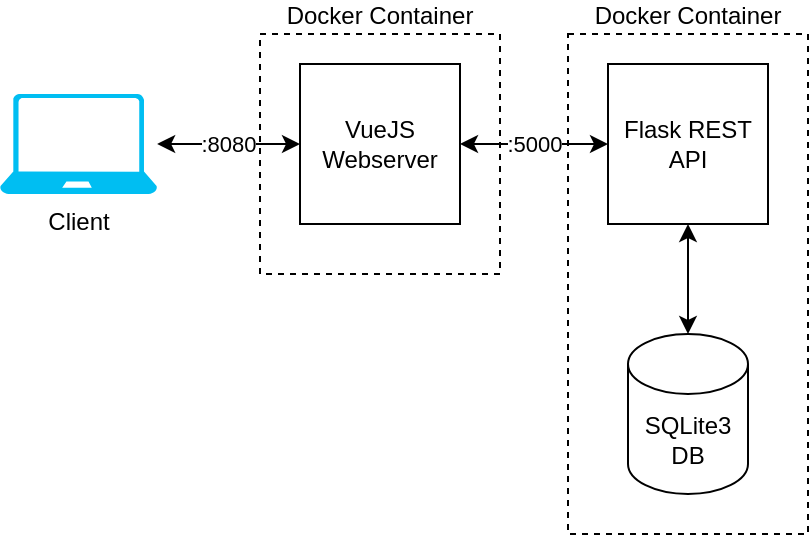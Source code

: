 <mxfile>
    <diagram id="cttejvER1D_H34XCNVc8" name="Page-1">
        <mxGraphModel dx="669" dy="621" grid="1" gridSize="10" guides="1" tooltips="1" connect="1" arrows="1" fold="1" page="1" pageScale="1" pageWidth="827" pageHeight="1169" math="0" shadow="0">
            <root>
                <mxCell id="0"/>
                <mxCell id="1" parent="0"/>
                <mxCell id="7" value=":8080" style="html=1;startArrow=classic;startFill=1;" edge="1" parent="1" source="2" target="5">
                    <mxGeometry relative="1" as="geometry"/>
                </mxCell>
                <mxCell id="2" value="Client" style="verticalLabelPosition=bottom;html=1;verticalAlign=top;align=center;strokeColor=none;fillColor=#00BEF2;shape=mxgraph.azure.laptop;pointerEvents=1;" vertex="1" parent="1">
                    <mxGeometry x="110" y="240" width="78.57" height="50" as="geometry"/>
                </mxCell>
                <mxCell id="9" value=":5000" style="edgeStyle=none;html=1;entryX=0;entryY=0.5;entryDx=0;entryDy=0;strokeColor=default;startArrow=classic;startFill=1;" edge="1" parent="1" source="5" target="10">
                    <mxGeometry relative="1" as="geometry">
                        <mxPoint x="460" y="265" as="targetPoint"/>
                    </mxGeometry>
                </mxCell>
                <mxCell id="5" value="VueJS Webserver" style="whiteSpace=wrap;html=1;aspect=fixed;" vertex="1" parent="1">
                    <mxGeometry x="260" y="225" width="80" height="80" as="geometry"/>
                </mxCell>
                <mxCell id="10" value="Flask REST API" style="whiteSpace=wrap;html=1;aspect=fixed;" vertex="1" parent="1">
                    <mxGeometry x="414" y="225" width="80" height="80" as="geometry"/>
                </mxCell>
                <mxCell id="14" value="" style="edgeStyle=none;html=1;startArrow=classic;startFill=1;strokeColor=default;" edge="1" parent="1" source="13" target="10">
                    <mxGeometry relative="1" as="geometry"/>
                </mxCell>
                <mxCell id="13" value="SQLite3 DB" style="shape=cylinder3;whiteSpace=wrap;html=1;boundedLbl=1;backgroundOutline=1;size=15;" vertex="1" parent="1">
                    <mxGeometry x="424" y="360" width="60" height="80" as="geometry"/>
                </mxCell>
                <mxCell id="15" value="Docker Container" style="rounded=0;whiteSpace=wrap;html=1;fillColor=none;dashed=1;labelPosition=center;verticalLabelPosition=top;align=center;verticalAlign=bottom;" vertex="1" parent="1">
                    <mxGeometry x="240" y="210" width="120" height="120" as="geometry"/>
                </mxCell>
                <mxCell id="16" value="Docker Container" style="rounded=0;whiteSpace=wrap;html=1;fillColor=none;dashed=1;labelPosition=center;verticalLabelPosition=top;align=center;verticalAlign=bottom;" vertex="1" parent="1">
                    <mxGeometry x="394" y="210" width="120" height="250" as="geometry"/>
                </mxCell>
            </root>
        </mxGraphModel>
    </diagram>
</mxfile>